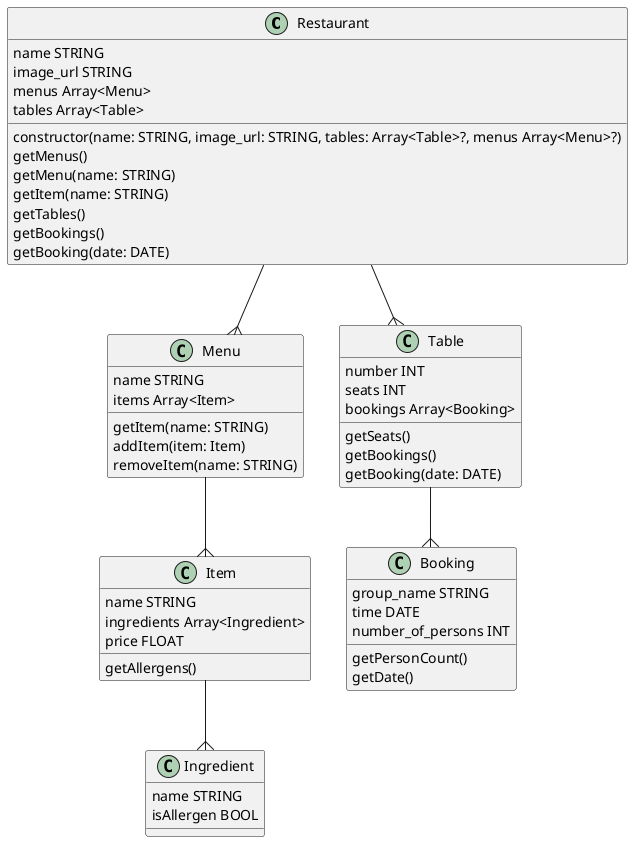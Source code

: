 @startuml Restaurant

' notes
' note top of Restaurant : This is the main class of the module
' note left of Table : This Represents a sing table in the Restaurant 

class Restaurant {
    name STRING
    image_url STRING
    menus Array<Menu>
    tables Array<Table>

    constructor(name: STRING, image_url: STRING, tables: Array<Table>?, menus Array<Menu>?)
    getMenus()
    getMenu(name: STRING)
    getItem(name: STRING)
    getTables()
    getBookings()
    getBooking(date: DATE)
}

class Menu {
    name STRING
    items Array<Item>

    getItem(name: STRING)
    addItem(item: Item)
    removeItem(name: STRING)
}

class Item {
    name STRING
    ingredients Array<Ingredient>
    price FLOAT

    getAllergens()
}

class Table {
    number INT
    seats INT
    bookings Array<Booking>

    getSeats()
    getBookings()
    getBooking(date: DATE)
}

class Booking {
    group_name STRING
    time DATE
    number_of_persons INT

    getPersonCount()
    getDate()
}

class Ingredient {
    name STRING
    isAllergen BOOL
}

Restaurant--{Menu
Menu--{Item
Item--{Ingredient
Restaurant--{Table
Table--{Booking

@enduml